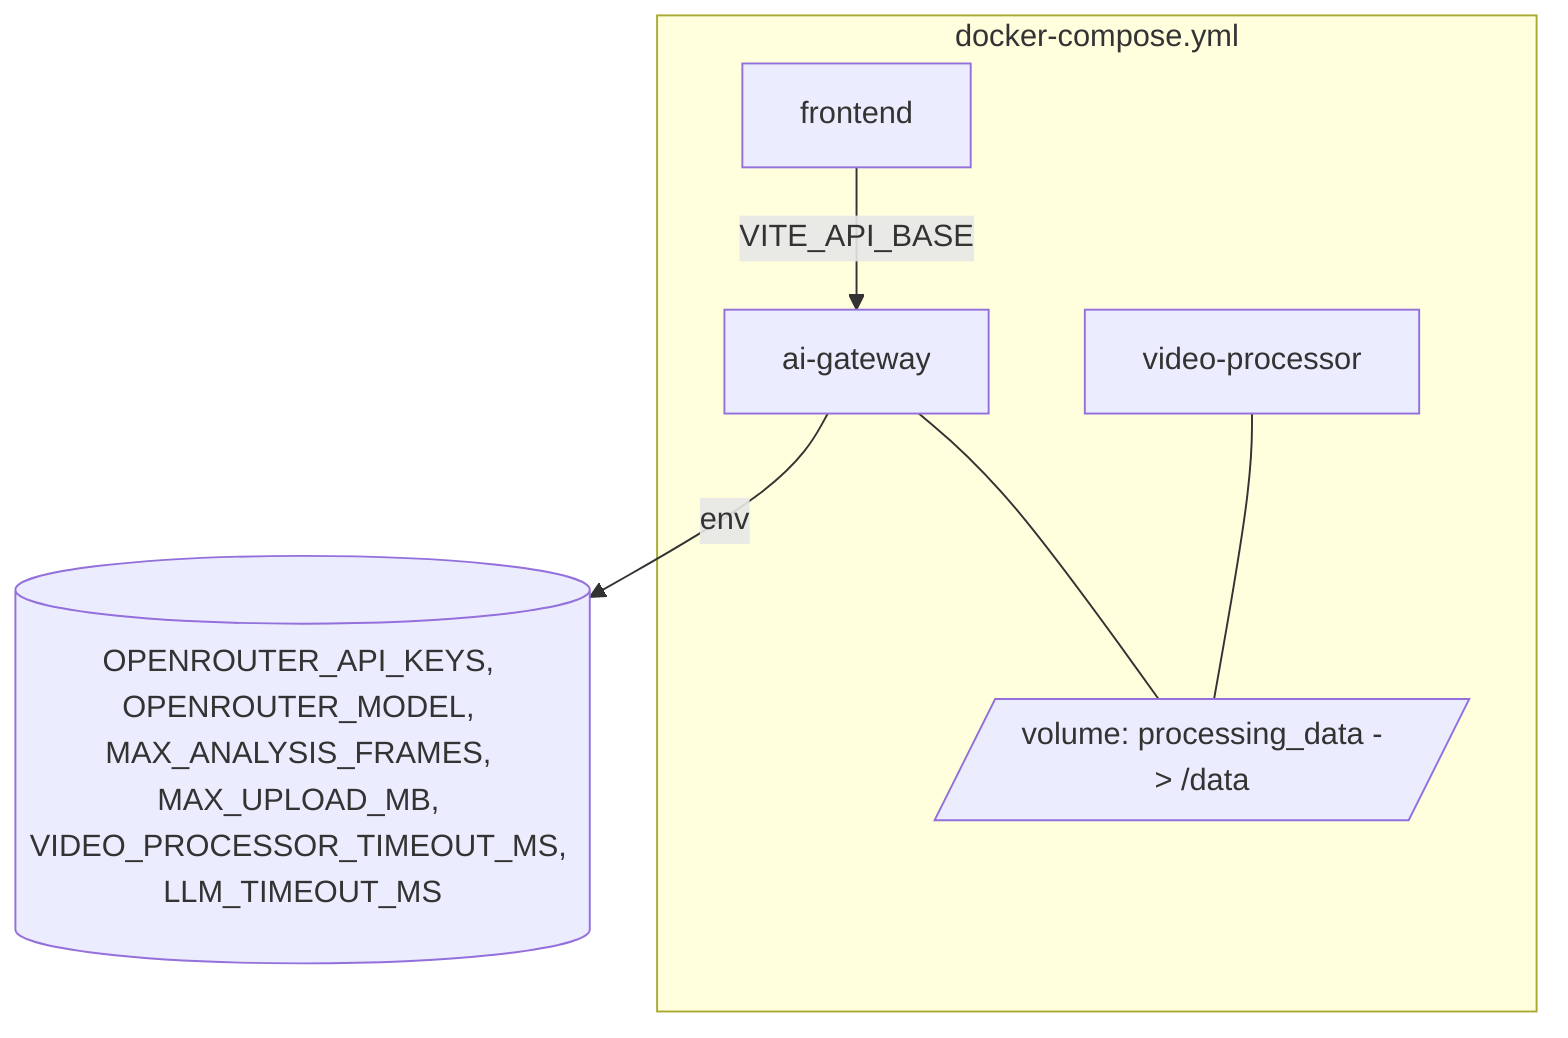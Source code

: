 %% Component Relationship: compose, envs, volume
flowchart TB
  subgraph docker-compose.yml
    FE[frontend]
    GW[ai-gateway]
    VP[video-processor]
    V[/volume: processing_data -> /data/]
  end

  FE -- VITE_API_BASE --> GW
  GW -- env --> GW_ENV[(OPENROUTER_API_KEYS, OPENROUTER_MODEL, MAX_ANALYSIS_FRAMES, MAX_UPLOAD_MB, VIDEO_PROCESSOR_TIMEOUT_MS, LLM_TIMEOUT_MS)]
  GW --- V
  VP --- V